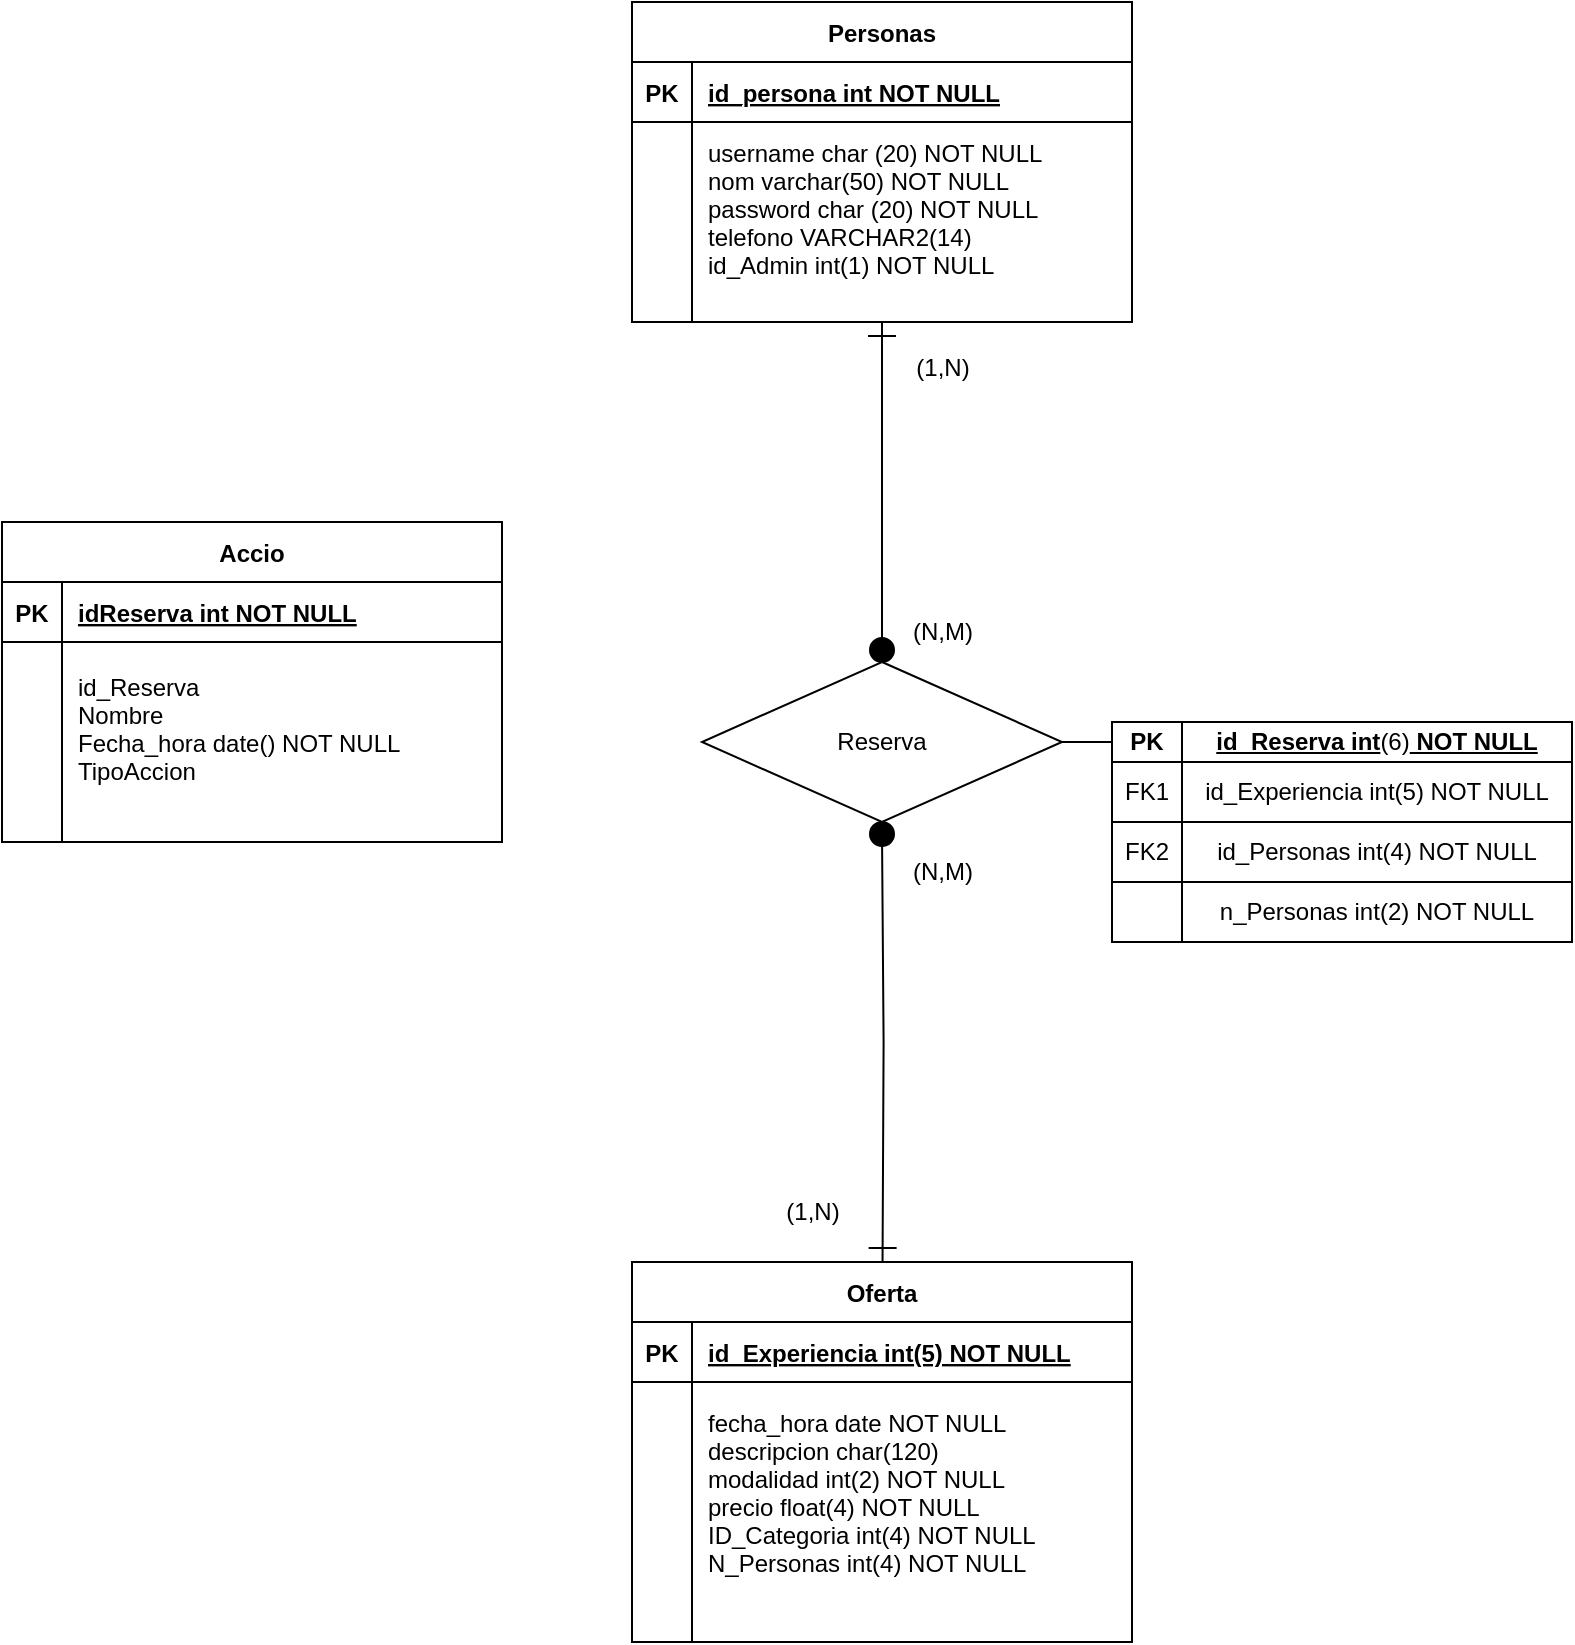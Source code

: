 <mxfile version="24.8.8">
  <diagram id="R2lEEEUBdFMjLlhIrx00" name="Page-1">
    <mxGraphModel dx="1114" dy="592" grid="1" gridSize="10" guides="1" tooltips="1" connect="1" arrows="1" fold="1" page="1" pageScale="1" pageWidth="850" pageHeight="1100" math="0" shadow="0" extFonts="Permanent Marker^https://fonts.googleapis.com/css?family=Permanent+Marker">
      <root>
        <mxCell id="0" />
        <mxCell id="1" parent="0" />
        <mxCell id="BuEpBqLIDgKgEN5BL7GY-9" style="edgeStyle=orthogonalEdgeStyle;rounded=0;orthogonalLoop=1;jettySize=auto;html=1;endArrow=oval;endFill=1;targetPerimeterSpacing=6;endSize=12;startArrow=ERone;startFill=0;startSize=12;" parent="1" target="BuEpBqLIDgKgEN5BL7GY-6" edge="1">
          <mxGeometry relative="1" as="geometry">
            <mxPoint x="490.27" y="700" as="sourcePoint" />
            <mxPoint x="491" y="490" as="targetPoint" />
          </mxGeometry>
        </mxCell>
        <mxCell id="C-vyLk0tnHw3VtMMgP7b-2" value="Oferta" style="shape=table;startSize=30;container=1;collapsible=1;childLayout=tableLayout;fixedRows=1;rowLines=0;fontStyle=1;align=center;resizeLast=1;" parent="1" vertex="1">
          <mxGeometry x="365" y="700" width="250" height="190" as="geometry" />
        </mxCell>
        <mxCell id="C-vyLk0tnHw3VtMMgP7b-3" value="" style="shape=partialRectangle;collapsible=0;dropTarget=0;pointerEvents=0;fillColor=none;points=[[0,0.5],[1,0.5]];portConstraint=eastwest;top=0;left=0;right=0;bottom=1;" parent="C-vyLk0tnHw3VtMMgP7b-2" vertex="1">
          <mxGeometry y="30" width="250" height="30" as="geometry" />
        </mxCell>
        <mxCell id="C-vyLk0tnHw3VtMMgP7b-4" value="PK" style="shape=partialRectangle;overflow=hidden;connectable=0;fillColor=none;top=0;left=0;bottom=0;right=0;fontStyle=1;" parent="C-vyLk0tnHw3VtMMgP7b-3" vertex="1">
          <mxGeometry width="30" height="30" as="geometry">
            <mxRectangle width="30" height="30" as="alternateBounds" />
          </mxGeometry>
        </mxCell>
        <mxCell id="C-vyLk0tnHw3VtMMgP7b-5" value="id_Experiencia int(5) NOT NULL " style="shape=partialRectangle;overflow=hidden;connectable=0;fillColor=none;top=0;left=0;bottom=0;right=0;align=left;spacingLeft=6;fontStyle=5;" parent="C-vyLk0tnHw3VtMMgP7b-3" vertex="1">
          <mxGeometry x="30" width="220" height="30" as="geometry">
            <mxRectangle width="220" height="30" as="alternateBounds" />
          </mxGeometry>
        </mxCell>
        <mxCell id="C-vyLk0tnHw3VtMMgP7b-6" value="" style="shape=partialRectangle;collapsible=0;dropTarget=0;pointerEvents=0;fillColor=none;points=[[0,0.5],[1,0.5]];portConstraint=eastwest;top=0;left=0;right=0;bottom=0;" parent="C-vyLk0tnHw3VtMMgP7b-2" vertex="1">
          <mxGeometry y="60" width="250" height="110" as="geometry" />
        </mxCell>
        <mxCell id="C-vyLk0tnHw3VtMMgP7b-7" value="" style="shape=partialRectangle;overflow=hidden;connectable=0;fillColor=none;top=0;left=0;bottom=0;right=0;" parent="C-vyLk0tnHw3VtMMgP7b-6" vertex="1">
          <mxGeometry width="30" height="110" as="geometry">
            <mxRectangle width="30" height="110" as="alternateBounds" />
          </mxGeometry>
        </mxCell>
        <mxCell id="C-vyLk0tnHw3VtMMgP7b-8" value="fecha_hora date NOT NULL&#xa;descripcion char(120) &#xa;modalidad int(2) NOT NULL&#xa;precio float(4) NOT NULL&#xa;ID_Categoria int(4) NOT NULL&#xa;N_Personas int(4) NOT NULL" style="shape=partialRectangle;overflow=hidden;connectable=0;fillColor=none;top=0;left=0;bottom=0;right=0;align=left;spacingLeft=6;" parent="C-vyLk0tnHw3VtMMgP7b-6" vertex="1">
          <mxGeometry x="30" width="220" height="110" as="geometry">
            <mxRectangle width="220" height="110" as="alternateBounds" />
          </mxGeometry>
        </mxCell>
        <mxCell id="C-vyLk0tnHw3VtMMgP7b-9" value="" style="shape=partialRectangle;collapsible=0;dropTarget=0;pointerEvents=0;fillColor=none;points=[[0,0.5],[1,0.5]];portConstraint=eastwest;top=0;left=0;right=0;bottom=0;" parent="C-vyLk0tnHw3VtMMgP7b-2" vertex="1">
          <mxGeometry y="170" width="250" height="20" as="geometry" />
        </mxCell>
        <mxCell id="C-vyLk0tnHw3VtMMgP7b-10" value="" style="shape=partialRectangle;overflow=hidden;connectable=0;fillColor=none;top=0;left=0;bottom=0;right=0;" parent="C-vyLk0tnHw3VtMMgP7b-9" vertex="1">
          <mxGeometry width="30" height="20" as="geometry">
            <mxRectangle width="30" height="20" as="alternateBounds" />
          </mxGeometry>
        </mxCell>
        <mxCell id="C-vyLk0tnHw3VtMMgP7b-11" value="" style="shape=partialRectangle;overflow=hidden;connectable=0;fillColor=none;top=0;left=0;bottom=0;right=0;align=left;spacingLeft=6;" parent="C-vyLk0tnHw3VtMMgP7b-9" vertex="1">
          <mxGeometry x="30" width="220" height="20" as="geometry">
            <mxRectangle width="220" height="20" as="alternateBounds" />
          </mxGeometry>
        </mxCell>
        <mxCell id="BuEpBqLIDgKgEN5BL7GY-7" style="edgeStyle=orthogonalEdgeStyle;rounded=0;orthogonalLoop=1;jettySize=auto;html=1;endArrow=oval;endFill=1;targetPerimeterSpacing=6;endSize=12;startArrow=ERone;startFill=0;startSize=12;sourcePerimeterSpacing=0;" parent="1" source="C-vyLk0tnHw3VtMMgP7b-23" target="BuEpBqLIDgKgEN5BL7GY-6" edge="1">
          <mxGeometry relative="1" as="geometry">
            <mxPoint x="490" y="390" as="targetPoint" />
          </mxGeometry>
        </mxCell>
        <mxCell id="C-vyLk0tnHw3VtMMgP7b-23" value="Personas" style="shape=table;startSize=30;container=1;collapsible=1;childLayout=tableLayout;fixedRows=1;rowLines=0;fontStyle=1;align=center;resizeLast=1;" parent="1" vertex="1">
          <mxGeometry x="365" y="70" width="250" height="160" as="geometry" />
        </mxCell>
        <mxCell id="C-vyLk0tnHw3VtMMgP7b-24" value="" style="shape=partialRectangle;collapsible=0;dropTarget=0;pointerEvents=0;fillColor=none;points=[[0,0.5],[1,0.5]];portConstraint=eastwest;top=0;left=0;right=0;bottom=1;" parent="C-vyLk0tnHw3VtMMgP7b-23" vertex="1">
          <mxGeometry y="30" width="250" height="30" as="geometry" />
        </mxCell>
        <mxCell id="C-vyLk0tnHw3VtMMgP7b-25" value="PK" style="shape=partialRectangle;overflow=hidden;connectable=0;fillColor=none;top=0;left=0;bottom=0;right=0;fontStyle=1;" parent="C-vyLk0tnHw3VtMMgP7b-24" vertex="1">
          <mxGeometry width="30" height="30" as="geometry">
            <mxRectangle width="30" height="30" as="alternateBounds" />
          </mxGeometry>
        </mxCell>
        <mxCell id="C-vyLk0tnHw3VtMMgP7b-26" value="id_persona int NOT NULL " style="shape=partialRectangle;overflow=hidden;connectable=0;fillColor=none;top=0;left=0;bottom=0;right=0;align=left;spacingLeft=6;fontStyle=5;" parent="C-vyLk0tnHw3VtMMgP7b-24" vertex="1">
          <mxGeometry x="30" width="220" height="30" as="geometry">
            <mxRectangle width="220" height="30" as="alternateBounds" />
          </mxGeometry>
        </mxCell>
        <mxCell id="C-vyLk0tnHw3VtMMgP7b-27" value="" style="shape=partialRectangle;collapsible=0;dropTarget=0;pointerEvents=0;fillColor=none;points=[[0,0.5],[1,0.5]];portConstraint=eastwest;top=0;left=0;right=0;bottom=0;" parent="C-vyLk0tnHw3VtMMgP7b-23" vertex="1">
          <mxGeometry y="60" width="250" height="100" as="geometry" />
        </mxCell>
        <mxCell id="C-vyLk0tnHw3VtMMgP7b-28" value="" style="shape=partialRectangle;overflow=hidden;connectable=0;fillColor=none;top=0;left=0;bottom=0;right=0;" parent="C-vyLk0tnHw3VtMMgP7b-27" vertex="1">
          <mxGeometry width="30" height="100" as="geometry">
            <mxRectangle width="30" height="100" as="alternateBounds" />
          </mxGeometry>
        </mxCell>
        <mxCell id="C-vyLk0tnHw3VtMMgP7b-29" value="username char (20) NOT NULL&#xa;nom varchar(50) NOT NULL&#xa;password char (20) NOT NULL&#xa;telefono VARCHAR2(14)&#xa;id_Admin int(1) NOT NULL&#xa;" style="shape=partialRectangle;overflow=hidden;connectable=0;fillColor=none;top=0;left=0;bottom=0;right=0;align=left;spacingLeft=6;" parent="C-vyLk0tnHw3VtMMgP7b-27" vertex="1">
          <mxGeometry x="30" width="220" height="100" as="geometry">
            <mxRectangle width="220" height="100" as="alternateBounds" />
          </mxGeometry>
        </mxCell>
        <mxCell id="BuEpBqLIDgKgEN5BL7GY-6" value="&lt;div&gt;Reserva&lt;/div&gt;" style="rhombus;whiteSpace=wrap;html=1;" parent="1" vertex="1">
          <mxGeometry x="400" y="400" width="180" height="80" as="geometry" />
        </mxCell>
        <mxCell id="BuEpBqLIDgKgEN5BL7GY-11" value="(1,N&lt;span style=&quot;background-color: initial;&quot;&gt;)&lt;/span&gt;" style="text;html=1;align=center;verticalAlign=middle;resizable=0;points=[];autosize=1;strokeColor=none;fillColor=none;" parent="1" vertex="1">
          <mxGeometry x="495" y="238" width="50" height="30" as="geometry" />
        </mxCell>
        <mxCell id="BuEpBqLIDgKgEN5BL7GY-12" value="(1,N&lt;span style=&quot;background-color: initial;&quot;&gt;)&lt;/span&gt;" style="text;html=1;align=center;verticalAlign=middle;resizable=0;points=[];autosize=1;strokeColor=none;fillColor=none;" parent="1" vertex="1">
          <mxGeometry x="430" y="660" width="50" height="30" as="geometry" />
        </mxCell>
        <mxCell id="BuEpBqLIDgKgEN5BL7GY-35" value="&lt;span style=&quot;font-weight: 700; text-align: left; text-wrap-mode: nowrap; text-decoration-line: underline;&quot;&gt;id_Reserva int&lt;/span&gt;&lt;span style=&quot;text-align: left; text-wrap-mode: nowrap;&quot;&gt;(6)&lt;/span&gt;&lt;span style=&quot;font-weight: 700; text-align: left; text-wrap-mode: nowrap; text-decoration-line: underline;&quot;&gt;&amp;nbsp;NOT NULL&lt;/span&gt;" style="html=1;whiteSpace=wrap;" parent="1" vertex="1">
          <mxGeometry x="640" y="430" width="195" height="20" as="geometry" />
        </mxCell>
        <mxCell id="BuEpBqLIDgKgEN5BL7GY-44" style="edgeStyle=orthogonalEdgeStyle;rounded=0;orthogonalLoop=1;jettySize=auto;html=1;entryX=1;entryY=0.5;entryDx=0;entryDy=0;endArrow=none;endFill=0;" parent="1" source="BuEpBqLIDgKgEN5BL7GY-41" target="BuEpBqLIDgKgEN5BL7GY-6" edge="1">
          <mxGeometry relative="1" as="geometry" />
        </mxCell>
        <mxCell id="BuEpBqLIDgKgEN5BL7GY-41" value="&lt;span style=&quot;font-weight: 700; text-wrap-mode: nowrap;&quot;&gt;PK&lt;/span&gt;" style="html=1;whiteSpace=wrap;" parent="1" vertex="1">
          <mxGeometry x="605" y="430" width="35" height="20" as="geometry" />
        </mxCell>
        <mxCell id="BuEpBqLIDgKgEN5BL7GY-43" value="" style="html=1;whiteSpace=wrap;" parent="1" vertex="1">
          <mxGeometry x="605" y="510" width="35" height="30" as="geometry" />
        </mxCell>
        <mxCell id="BuEpBqLIDgKgEN5BL7GY-45" value="&lt;div&gt;&lt;span style=&quot;text-align: left; text-wrap-mode: nowrap; background-color: initial;&quot;&gt;n_Personas int&lt;/span&gt;&lt;span style=&quot;text-align: left; text-wrap-mode: nowrap; background-color: initial;&quot;&gt;(2)&lt;/span&gt;&lt;span style=&quot;background-color: initial; text-align: left; text-wrap-mode: nowrap;&quot;&gt;&amp;nbsp;NOT NULL&lt;/span&gt;&lt;/div&gt;" style="html=1;whiteSpace=wrap;" parent="1" vertex="1">
          <mxGeometry x="640" y="510" width="195" height="30" as="geometry" />
        </mxCell>
        <mxCell id="BuEpBqLIDgKgEN5BL7GY-46" value="&lt;span style=&quot;text-wrap-mode: nowrap;&quot;&gt;FK2&lt;/span&gt;" style="html=1;whiteSpace=wrap;" parent="1" vertex="1">
          <mxGeometry x="605" y="480" width="35" height="30" as="geometry" />
        </mxCell>
        <mxCell id="BuEpBqLIDgKgEN5BL7GY-47" value="&lt;span style=&quot;text-align: left; text-wrap-mode: nowrap;&quot;&gt;id_Personas int&lt;/span&gt;&lt;span style=&quot;text-align: left; text-wrap-mode: nowrap;&quot;&gt;(4)&lt;/span&gt;&lt;span style=&quot;text-align: left; text-wrap-mode: nowrap;&quot;&gt;&amp;nbsp;NOT NULL&lt;/span&gt;" style="html=1;whiteSpace=wrap;" parent="1" vertex="1">
          <mxGeometry x="640" y="480" width="195" height="30" as="geometry" />
        </mxCell>
        <mxCell id="BuEpBqLIDgKgEN5BL7GY-49" value="&lt;span style=&quot;text-wrap-mode: nowrap;&quot;&gt;FK1&lt;/span&gt;" style="html=1;whiteSpace=wrap;" parent="1" vertex="1">
          <mxGeometry x="605" y="450" width="35" height="30" as="geometry" />
        </mxCell>
        <mxCell id="BuEpBqLIDgKgEN5BL7GY-50" value="&lt;span style=&quot;text-align: left; text-wrap-mode: nowrap;&quot;&gt;id_Experiencia int(5) NOT NULL&lt;/span&gt;" style="html=1;whiteSpace=wrap;" parent="1" vertex="1">
          <mxGeometry x="640" y="450" width="195" height="30" as="geometry" />
        </mxCell>
        <mxCell id="BuEpBqLIDgKgEN5BL7GY-51" value="(N,M&lt;span style=&quot;background-color: initial;&quot;&gt;)&lt;/span&gt;" style="text;html=1;align=center;verticalAlign=middle;resizable=0;points=[];autosize=1;strokeColor=none;fillColor=none;" parent="1" vertex="1">
          <mxGeometry x="495" y="370" width="50" height="30" as="geometry" />
        </mxCell>
        <mxCell id="kHueLTW2PZ0l7G09IQr8-1" value="(N,M&lt;span style=&quot;background-color: initial;&quot;&gt;)&lt;/span&gt;" style="text;html=1;align=center;verticalAlign=middle;resizable=0;points=[];autosize=1;strokeColor=none;fillColor=none;" vertex="1" parent="1">
          <mxGeometry x="495" y="490" width="50" height="30" as="geometry" />
        </mxCell>
        <mxCell id="kHueLTW2PZ0l7G09IQr8-2" value="Accio" style="shape=table;startSize=30;container=1;collapsible=1;childLayout=tableLayout;fixedRows=1;rowLines=0;fontStyle=1;align=center;resizeLast=1;" vertex="1" parent="1">
          <mxGeometry x="50" y="330" width="250" height="160" as="geometry" />
        </mxCell>
        <mxCell id="kHueLTW2PZ0l7G09IQr8-3" value="" style="shape=partialRectangle;collapsible=0;dropTarget=0;pointerEvents=0;fillColor=none;points=[[0,0.5],[1,0.5]];portConstraint=eastwest;top=0;left=0;right=0;bottom=1;" vertex="1" parent="kHueLTW2PZ0l7G09IQr8-2">
          <mxGeometry y="30" width="250" height="30" as="geometry" />
        </mxCell>
        <mxCell id="kHueLTW2PZ0l7G09IQr8-4" value="PK" style="shape=partialRectangle;overflow=hidden;connectable=0;fillColor=none;top=0;left=0;bottom=0;right=0;fontStyle=1;" vertex="1" parent="kHueLTW2PZ0l7G09IQr8-3">
          <mxGeometry width="30" height="30" as="geometry">
            <mxRectangle width="30" height="30" as="alternateBounds" />
          </mxGeometry>
        </mxCell>
        <mxCell id="kHueLTW2PZ0l7G09IQr8-5" value="idReserva int NOT NULL " style="shape=partialRectangle;overflow=hidden;connectable=0;fillColor=none;top=0;left=0;bottom=0;right=0;align=left;spacingLeft=6;fontStyle=5;" vertex="1" parent="kHueLTW2PZ0l7G09IQr8-3">
          <mxGeometry x="30" width="220" height="30" as="geometry">
            <mxRectangle width="220" height="30" as="alternateBounds" />
          </mxGeometry>
        </mxCell>
        <mxCell id="kHueLTW2PZ0l7G09IQr8-6" value="" style="shape=partialRectangle;collapsible=0;dropTarget=0;pointerEvents=0;fillColor=none;points=[[0,0.5],[1,0.5]];portConstraint=eastwest;top=0;left=0;right=0;bottom=0;" vertex="1" parent="kHueLTW2PZ0l7G09IQr8-2">
          <mxGeometry y="60" width="250" height="100" as="geometry" />
        </mxCell>
        <mxCell id="kHueLTW2PZ0l7G09IQr8-7" value="" style="shape=partialRectangle;overflow=hidden;connectable=0;fillColor=none;top=0;left=0;bottom=0;right=0;" vertex="1" parent="kHueLTW2PZ0l7G09IQr8-6">
          <mxGeometry width="30" height="100" as="geometry">
            <mxRectangle width="30" height="100" as="alternateBounds" />
          </mxGeometry>
        </mxCell>
        <mxCell id="kHueLTW2PZ0l7G09IQr8-8" value="id_Reserva &#xa;Nombre &#xa;Fecha_hora date() NOT NULL&#xa;TipoAccion   &#xa;" style="shape=partialRectangle;overflow=hidden;connectable=0;fillColor=none;top=0;left=0;bottom=0;right=0;align=left;spacingLeft=6;" vertex="1" parent="kHueLTW2PZ0l7G09IQr8-6">
          <mxGeometry x="30" width="220" height="100" as="geometry">
            <mxRectangle width="220" height="100" as="alternateBounds" />
          </mxGeometry>
        </mxCell>
      </root>
    </mxGraphModel>
  </diagram>
</mxfile>

